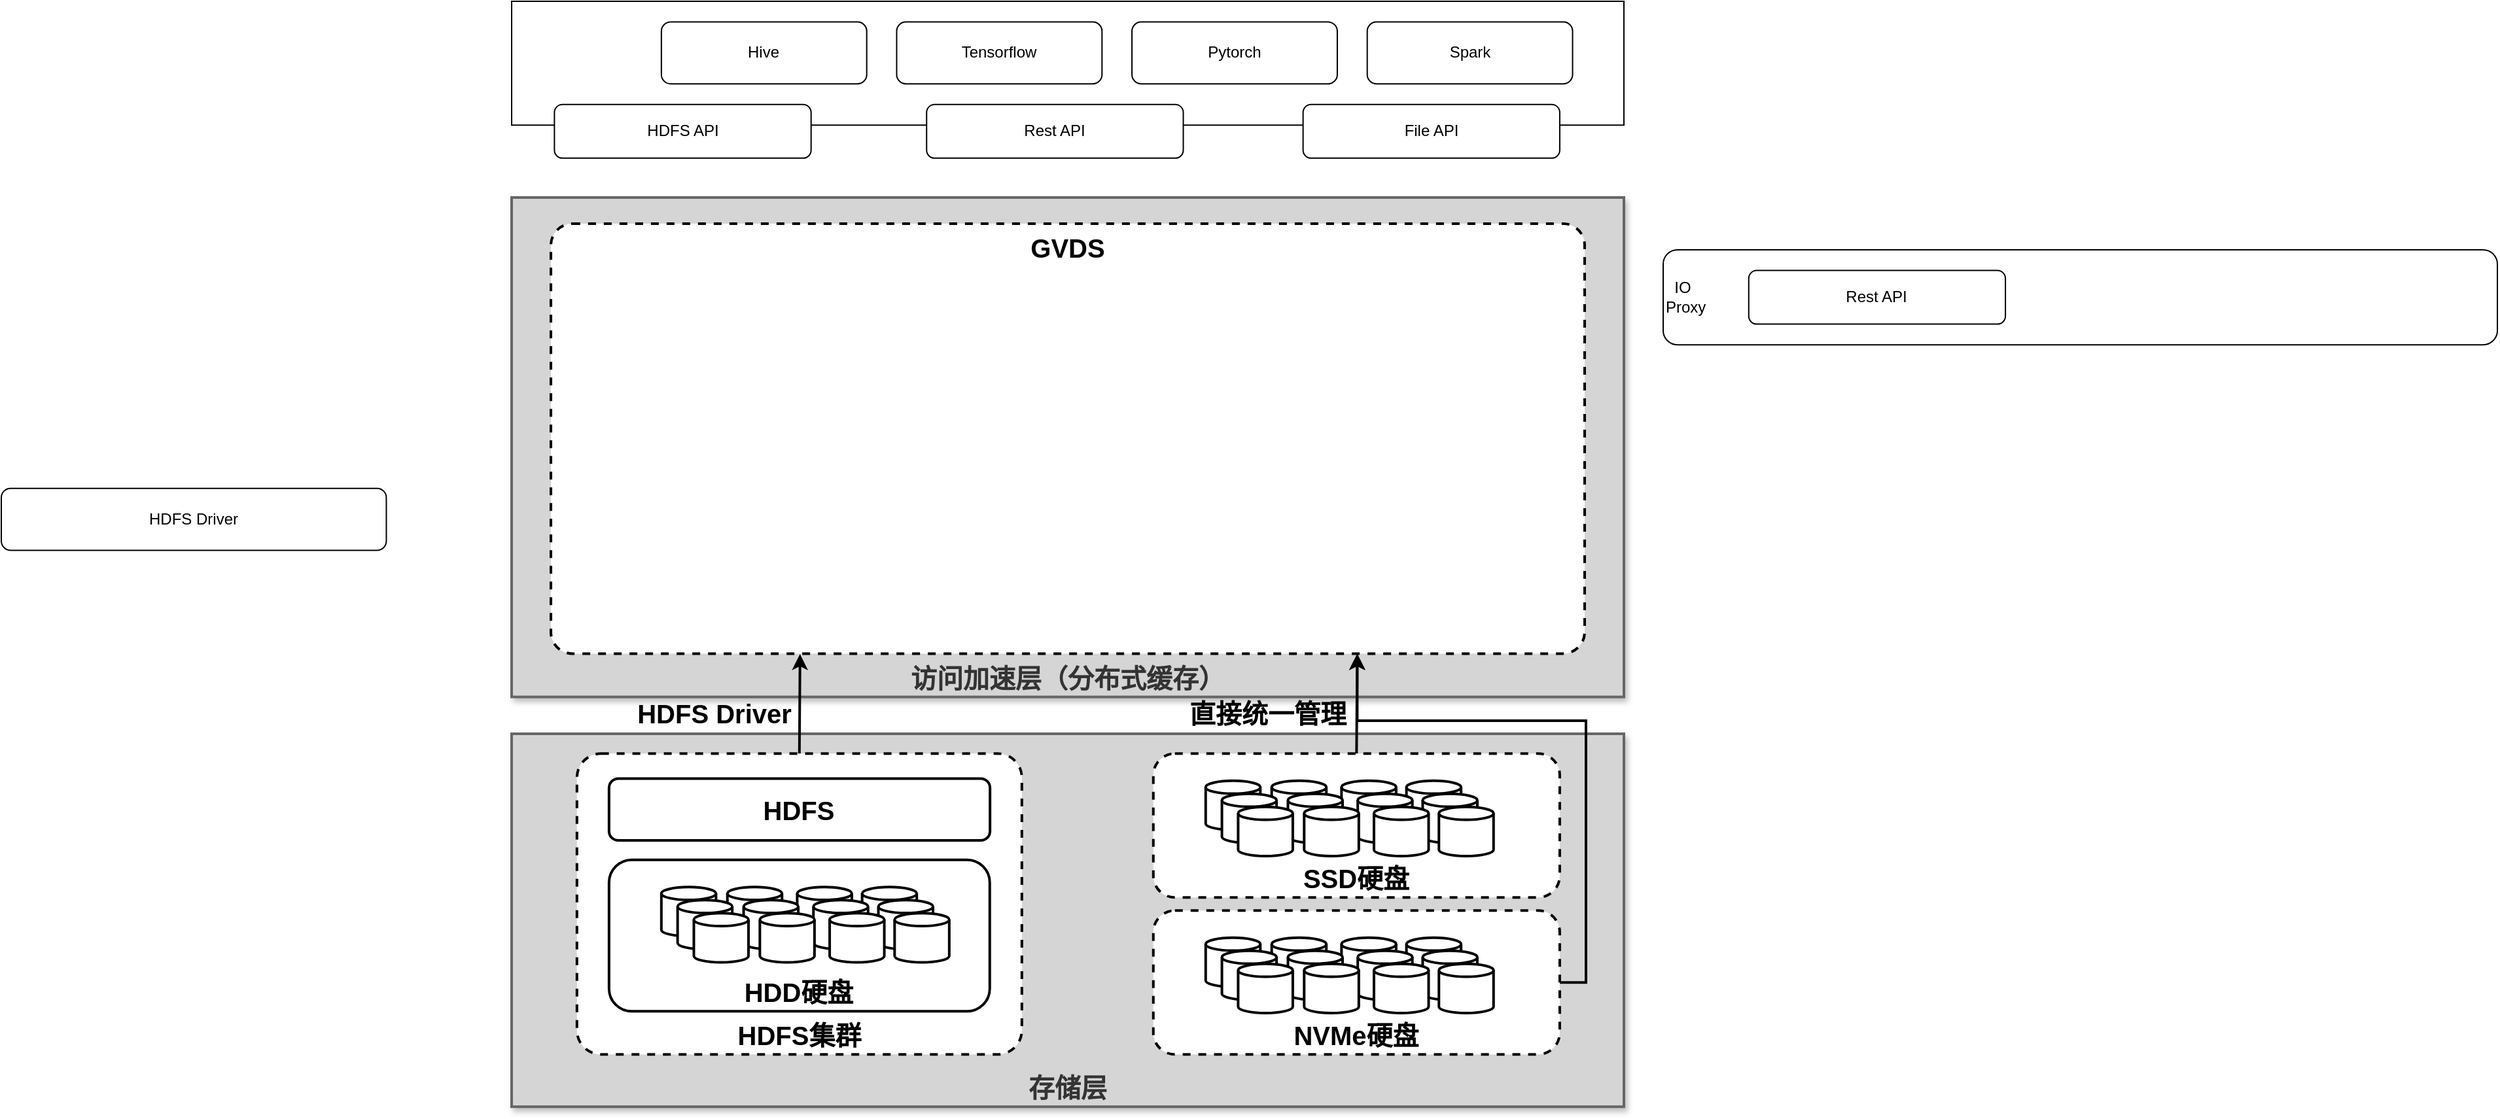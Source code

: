 <mxfile version="21.1.8" type="github">
  <diagram name="第 1 页" id="V5qyhKJIOjs26UayRM4P">
    <mxGraphModel dx="2224" dy="792" grid="1" gridSize="10" guides="1" tooltips="1" connect="1" arrows="1" fold="1" page="1" pageScale="1" pageWidth="827" pageHeight="1169" math="0" shadow="0">
      <root>
        <mxCell id="0" />
        <mxCell id="1" parent="0" />
        <mxCell id="jQg1hgdDC3ih42DCYJJK-1" value="接口层" style="rounded=0;whiteSpace=wrap;html=1;align=center;spacingLeft=-440;spacingRight=0;" parent="1" vertex="1">
          <mxGeometry x="160" y="40" width="850" height="94.667" as="geometry" />
        </mxCell>
        <mxCell id="jQg1hgdDC3ih42DCYJJK-3" value="访问加速层（分布式缓存）" style="rounded=0;whiteSpace=wrap;html=1;align=center;spacingLeft=0;spacingRight=0;fontStyle=1;fontSize=20;verticalAlign=bottom;strokeWidth=2;fillColor=#d5d5d5;strokeColor=#666666;fontColor=#333333;shadow=1;" parent="1" vertex="1">
          <mxGeometry x="160" y="189.999" width="850" height="381.822" as="geometry" />
        </mxCell>
        <mxCell id="jQg1hgdDC3ih42DCYJJK-2" value="HDFS API" style="rounded=1;whiteSpace=wrap;html=1;" parent="1" vertex="1">
          <mxGeometry x="192.692" y="118.889" width="196.154" height="41.022" as="geometry" />
        </mxCell>
        <mxCell id="jQg1hgdDC3ih42DCYJJK-4" value="Rest API" style="rounded=1;whiteSpace=wrap;html=1;" parent="1" vertex="1">
          <mxGeometry x="477.115" y="118.889" width="196.154" height="41.022" as="geometry" />
        </mxCell>
        <mxCell id="jQg1hgdDC3ih42DCYJJK-5" value="File API" style="rounded=1;whiteSpace=wrap;html=1;" parent="1" vertex="1">
          <mxGeometry x="764.808" y="118.889" width="196.154" height="41.022" as="geometry" />
        </mxCell>
        <mxCell id="jQg1hgdDC3ih42DCYJJK-6" value="Hive" style="rounded=1;whiteSpace=wrap;html=1;" parent="1" vertex="1">
          <mxGeometry x="274.423" y="55.778" width="156.923" height="47.333" as="geometry" />
        </mxCell>
        <mxCell id="jQg1hgdDC3ih42DCYJJK-7" value="Tensorflow" style="rounded=1;whiteSpace=wrap;html=1;" parent="1" vertex="1">
          <mxGeometry x="454.231" y="55.778" width="156.923" height="47.333" as="geometry" />
        </mxCell>
        <mxCell id="jQg1hgdDC3ih42DCYJJK-8" value="Pytorch" style="rounded=1;whiteSpace=wrap;html=1;" parent="1" vertex="1">
          <mxGeometry x="634.038" y="55.778" width="156.923" height="47.333" as="geometry" />
        </mxCell>
        <mxCell id="jQg1hgdDC3ih42DCYJJK-9" value="Spark" style="rounded=1;whiteSpace=wrap;html=1;" parent="1" vertex="1">
          <mxGeometry x="813.846" y="55.778" width="156.923" height="47.333" as="geometry" />
        </mxCell>
        <mxCell id="jQg1hgdDC3ih42DCYJJK-11" value="GVDS" style="rounded=1;whiteSpace=wrap;html=1;verticalAlign=top;arcSize=5;fontSize=20;fontStyle=1;strokeWidth=2;dashed=1;" parent="1" vertex="1">
          <mxGeometry x="190" y="210" width="790" height="328.69" as="geometry" />
        </mxCell>
        <mxCell id="jQg1hgdDC3ih42DCYJJK-12" value="存储层" style="rounded=0;whiteSpace=wrap;html=1;align=center;spacingLeft=0;spacingRight=0;strokeWidth=2;fontSize=20;verticalAlign=bottom;fontStyle=1;fillColor=#d5d5d5;fontColor=#333333;strokeColor=#666666;shadow=1;" parent="1" vertex="1">
          <mxGeometry x="160" y="600" width="850" height="285.11" as="geometry" />
        </mxCell>
        <mxCell id="jQg1hgdDC3ih42DCYJJK-43" value="HDFS Driver" style="rounded=1;whiteSpace=wrap;html=1;" parent="1" vertex="1">
          <mxGeometry x="-229.997" y="412.353" width="294.231" height="47.333" as="geometry" />
        </mxCell>
        <mxCell id="jQg1hgdDC3ih42DCYJJK-45" value="&amp;nbsp; IO&lt;br&gt;Proxy" style="rounded=1;whiteSpace=wrap;html=1;align=left;" parent="1" vertex="1">
          <mxGeometry x="1040.003" y="229.999" width="637.5" height="72.578" as="geometry" />
        </mxCell>
        <mxCell id="jQg1hgdDC3ih42DCYJJK-46" value="Rest API" style="rounded=1;whiteSpace=wrap;html=1;" parent="1" vertex="1">
          <mxGeometry x="1105.388" y="245.777" width="196.154" height="41.022" as="geometry" />
        </mxCell>
        <mxCell id="-At3PYuF0KrDZBZnmQ1B-49" style="rounded=0;orthogonalLoop=1;jettySize=auto;html=1;exitX=0.5;exitY=0;exitDx=0;exitDy=0;entryX=0.78;entryY=1.001;entryDx=0;entryDy=0;entryPerimeter=0;strokeWidth=2;" edge="1" parent="1" source="jQg1hgdDC3ih42DCYJJK-27" target="jQg1hgdDC3ih42DCYJJK-11">
          <mxGeometry relative="1" as="geometry" />
        </mxCell>
        <mxCell id="jQg1hgdDC3ih42DCYJJK-27" value="SSD硬盘" style="rounded=1;whiteSpace=wrap;html=1;dashed=1;fillColor=default;verticalAlign=bottom;align=center;strokeWidth=2;fontSize=20;fontStyle=1" parent="1" vertex="1">
          <mxGeometry x="650.38" y="615.11" width="310.58" height="110" as="geometry" />
        </mxCell>
        <mxCell id="-At3PYuF0KrDZBZnmQ1B-13" value="" style="group" vertex="1" connectable="0" parent="1">
          <mxGeometry x="690.38" y="635.9" width="220" height="57.61" as="geometry" />
        </mxCell>
        <mxCell id="jQg1hgdDC3ih42DCYJJK-37" value="" style="shape=cylinder3;whiteSpace=wrap;html=1;boundedLbl=1;backgroundOutline=1;size=4.924;strokeWidth=2;" parent="-At3PYuF0KrDZBZnmQ1B-13" vertex="1">
          <mxGeometry width="41.762" height="37.61" as="geometry" />
        </mxCell>
        <mxCell id="-At3PYuF0KrDZBZnmQ1B-2" value="" style="shape=cylinder3;whiteSpace=wrap;html=1;boundedLbl=1;backgroundOutline=1;size=4.924;strokeWidth=2;" vertex="1" parent="-At3PYuF0KrDZBZnmQ1B-13">
          <mxGeometry x="50.447" width="41.762" height="37.61" as="geometry" />
        </mxCell>
        <mxCell id="-At3PYuF0KrDZBZnmQ1B-3" value="" style="shape=cylinder3;whiteSpace=wrap;html=1;boundedLbl=1;backgroundOutline=1;size=4.924;strokeWidth=2;" vertex="1" parent="-At3PYuF0KrDZBZnmQ1B-13">
          <mxGeometry x="103.797" width="41.762" height="37.61" as="geometry" />
        </mxCell>
        <mxCell id="-At3PYuF0KrDZBZnmQ1B-4" value="" style="shape=cylinder3;whiteSpace=wrap;html=1;boundedLbl=1;backgroundOutline=1;size=4.924;strokeWidth=2;" vertex="1" parent="-At3PYuF0KrDZBZnmQ1B-13">
          <mxGeometry x="153.424" width="41.762" height="37.61" as="geometry" />
        </mxCell>
        <mxCell id="-At3PYuF0KrDZBZnmQ1B-5" value="" style="shape=cylinder3;whiteSpace=wrap;html=1;boundedLbl=1;backgroundOutline=1;size=4.924;strokeWidth=2;" vertex="1" parent="-At3PYuF0KrDZBZnmQ1B-13">
          <mxGeometry x="12.407" y="10.0" width="41.762" height="37.61" as="geometry" />
        </mxCell>
        <mxCell id="-At3PYuF0KrDZBZnmQ1B-6" value="" style="shape=cylinder3;whiteSpace=wrap;html=1;boundedLbl=1;backgroundOutline=1;size=4.924;strokeWidth=2;" vertex="1" parent="-At3PYuF0KrDZBZnmQ1B-13">
          <mxGeometry x="62.854" y="10.0" width="41.762" height="37.61" as="geometry" />
        </mxCell>
        <mxCell id="-At3PYuF0KrDZBZnmQ1B-7" value="" style="shape=cylinder3;whiteSpace=wrap;html=1;boundedLbl=1;backgroundOutline=1;size=4.924;strokeWidth=2;" vertex="1" parent="-At3PYuF0KrDZBZnmQ1B-13">
          <mxGeometry x="116.203" y="10.0" width="41.762" height="37.61" as="geometry" />
        </mxCell>
        <mxCell id="-At3PYuF0KrDZBZnmQ1B-8" value="" style="shape=cylinder3;whiteSpace=wrap;html=1;boundedLbl=1;backgroundOutline=1;size=4.924;strokeWidth=2;" vertex="1" parent="-At3PYuF0KrDZBZnmQ1B-13">
          <mxGeometry x="165.831" y="10.0" width="41.762" height="37.61" as="geometry" />
        </mxCell>
        <mxCell id="-At3PYuF0KrDZBZnmQ1B-9" value="" style="shape=cylinder3;whiteSpace=wrap;html=1;boundedLbl=1;backgroundOutline=1;size=4.924;strokeWidth=2;" vertex="1" parent="-At3PYuF0KrDZBZnmQ1B-13">
          <mxGeometry x="24.814" y="20.0" width="41.762" height="37.61" as="geometry" />
        </mxCell>
        <mxCell id="-At3PYuF0KrDZBZnmQ1B-10" value="" style="shape=cylinder3;whiteSpace=wrap;html=1;boundedLbl=1;backgroundOutline=1;size=4.924;strokeWidth=2;" vertex="1" parent="-At3PYuF0KrDZBZnmQ1B-13">
          <mxGeometry x="75.261" y="20.0" width="41.762" height="37.61" as="geometry" />
        </mxCell>
        <mxCell id="-At3PYuF0KrDZBZnmQ1B-11" value="" style="shape=cylinder3;whiteSpace=wrap;html=1;boundedLbl=1;backgroundOutline=1;size=4.924;strokeWidth=2;" vertex="1" parent="-At3PYuF0KrDZBZnmQ1B-13">
          <mxGeometry x="128.61" y="20.0" width="41.762" height="37.61" as="geometry" />
        </mxCell>
        <mxCell id="-At3PYuF0KrDZBZnmQ1B-12" value="" style="shape=cylinder3;whiteSpace=wrap;html=1;boundedLbl=1;backgroundOutline=1;size=4.924;strokeWidth=2;" vertex="1" parent="-At3PYuF0KrDZBZnmQ1B-13">
          <mxGeometry x="178.238" y="20.0" width="41.762" height="37.61" as="geometry" />
        </mxCell>
        <mxCell id="-At3PYuF0KrDZBZnmQ1B-50" style="edgeStyle=orthogonalEdgeStyle;rounded=0;orthogonalLoop=1;jettySize=auto;html=1;exitX=1;exitY=0.5;exitDx=0;exitDy=0;entryX=0.78;entryY=1;entryDx=0;entryDy=0;entryPerimeter=0;strokeWidth=2;" edge="1" parent="1" source="-At3PYuF0KrDZBZnmQ1B-32" target="jQg1hgdDC3ih42DCYJJK-11">
          <mxGeometry relative="1" as="geometry">
            <Array as="points">
              <mxPoint x="981" y="790" />
              <mxPoint x="981" y="590" />
              <mxPoint x="806" y="590" />
            </Array>
          </mxGeometry>
        </mxCell>
        <mxCell id="-At3PYuF0KrDZBZnmQ1B-32" value="NVMe硬盘" style="rounded=1;whiteSpace=wrap;html=1;dashed=1;fillColor=default;verticalAlign=bottom;align=center;strokeWidth=2;fontSize=20;fontStyle=1" vertex="1" parent="1">
          <mxGeometry x="650.38" y="735.11" width="310.58" height="110" as="geometry" />
        </mxCell>
        <mxCell id="-At3PYuF0KrDZBZnmQ1B-33" value="" style="group" vertex="1" connectable="0" parent="1">
          <mxGeometry x="690.38" y="755.9" width="220" height="57.61" as="geometry" />
        </mxCell>
        <mxCell id="-At3PYuF0KrDZBZnmQ1B-34" value="" style="shape=cylinder3;whiteSpace=wrap;html=1;boundedLbl=1;backgroundOutline=1;size=4.924;strokeWidth=2;" vertex="1" parent="-At3PYuF0KrDZBZnmQ1B-33">
          <mxGeometry width="41.762" height="37.61" as="geometry" />
        </mxCell>
        <mxCell id="-At3PYuF0KrDZBZnmQ1B-35" value="" style="shape=cylinder3;whiteSpace=wrap;html=1;boundedLbl=1;backgroundOutline=1;size=4.924;strokeWidth=2;" vertex="1" parent="-At3PYuF0KrDZBZnmQ1B-33">
          <mxGeometry x="50.447" width="41.762" height="37.61" as="geometry" />
        </mxCell>
        <mxCell id="-At3PYuF0KrDZBZnmQ1B-36" value="" style="shape=cylinder3;whiteSpace=wrap;html=1;boundedLbl=1;backgroundOutline=1;size=4.924;strokeWidth=2;" vertex="1" parent="-At3PYuF0KrDZBZnmQ1B-33">
          <mxGeometry x="103.797" width="41.762" height="37.61" as="geometry" />
        </mxCell>
        <mxCell id="-At3PYuF0KrDZBZnmQ1B-37" value="" style="shape=cylinder3;whiteSpace=wrap;html=1;boundedLbl=1;backgroundOutline=1;size=4.924;strokeWidth=2;" vertex="1" parent="-At3PYuF0KrDZBZnmQ1B-33">
          <mxGeometry x="153.424" width="41.762" height="37.61" as="geometry" />
        </mxCell>
        <mxCell id="-At3PYuF0KrDZBZnmQ1B-38" value="" style="shape=cylinder3;whiteSpace=wrap;html=1;boundedLbl=1;backgroundOutline=1;size=4.924;strokeWidth=2;" vertex="1" parent="-At3PYuF0KrDZBZnmQ1B-33">
          <mxGeometry x="12.407" y="10.0" width="41.762" height="37.61" as="geometry" />
        </mxCell>
        <mxCell id="-At3PYuF0KrDZBZnmQ1B-39" value="" style="shape=cylinder3;whiteSpace=wrap;html=1;boundedLbl=1;backgroundOutline=1;size=4.924;strokeWidth=2;" vertex="1" parent="-At3PYuF0KrDZBZnmQ1B-33">
          <mxGeometry x="62.854" y="10.0" width="41.762" height="37.61" as="geometry" />
        </mxCell>
        <mxCell id="-At3PYuF0KrDZBZnmQ1B-40" value="" style="shape=cylinder3;whiteSpace=wrap;html=1;boundedLbl=1;backgroundOutline=1;size=4.924;strokeWidth=2;" vertex="1" parent="-At3PYuF0KrDZBZnmQ1B-33">
          <mxGeometry x="116.203" y="10.0" width="41.762" height="37.61" as="geometry" />
        </mxCell>
        <mxCell id="-At3PYuF0KrDZBZnmQ1B-41" value="" style="shape=cylinder3;whiteSpace=wrap;html=1;boundedLbl=1;backgroundOutline=1;size=4.924;strokeWidth=2;" vertex="1" parent="-At3PYuF0KrDZBZnmQ1B-33">
          <mxGeometry x="165.831" y="10.0" width="41.762" height="37.61" as="geometry" />
        </mxCell>
        <mxCell id="-At3PYuF0KrDZBZnmQ1B-42" value="" style="shape=cylinder3;whiteSpace=wrap;html=1;boundedLbl=1;backgroundOutline=1;size=4.924;strokeWidth=2;" vertex="1" parent="-At3PYuF0KrDZBZnmQ1B-33">
          <mxGeometry x="24.814" y="20.0" width="41.762" height="37.61" as="geometry" />
        </mxCell>
        <mxCell id="-At3PYuF0KrDZBZnmQ1B-43" value="" style="shape=cylinder3;whiteSpace=wrap;html=1;boundedLbl=1;backgroundOutline=1;size=4.924;strokeWidth=2;" vertex="1" parent="-At3PYuF0KrDZBZnmQ1B-33">
          <mxGeometry x="75.261" y="20.0" width="41.762" height="37.61" as="geometry" />
        </mxCell>
        <mxCell id="-At3PYuF0KrDZBZnmQ1B-44" value="" style="shape=cylinder3;whiteSpace=wrap;html=1;boundedLbl=1;backgroundOutline=1;size=4.924;strokeWidth=2;" vertex="1" parent="-At3PYuF0KrDZBZnmQ1B-33">
          <mxGeometry x="128.61" y="20.0" width="41.762" height="37.61" as="geometry" />
        </mxCell>
        <mxCell id="-At3PYuF0KrDZBZnmQ1B-45" value="" style="shape=cylinder3;whiteSpace=wrap;html=1;boundedLbl=1;backgroundOutline=1;size=4.924;strokeWidth=2;" vertex="1" parent="-At3PYuF0KrDZBZnmQ1B-33">
          <mxGeometry x="178.238" y="20.0" width="41.762" height="37.61" as="geometry" />
        </mxCell>
        <mxCell id="-At3PYuF0KrDZBZnmQ1B-47" style="rounded=0;orthogonalLoop=1;jettySize=auto;html=1;exitX=0.5;exitY=0;exitDx=0;exitDy=0;entryX=0.241;entryY=1.001;entryDx=0;entryDy=0;entryPerimeter=0;strokeWidth=2;" edge="1" parent="1" source="-At3PYuF0KrDZBZnmQ1B-14" target="jQg1hgdDC3ih42DCYJJK-11">
          <mxGeometry relative="1" as="geometry" />
        </mxCell>
        <mxCell id="-At3PYuF0KrDZBZnmQ1B-14" value="HDFS集群" style="rounded=1;whiteSpace=wrap;html=1;dashed=1;fillColor=default;verticalAlign=bottom;align=center;strokeWidth=2;fontSize=20;fontStyle=1;arcSize=8;" vertex="1" parent="1">
          <mxGeometry x="209.9" y="615.11" width="340" height="230" as="geometry" />
        </mxCell>
        <mxCell id="jQg1hgdDC3ih42DCYJJK-35" value="HDFS" style="rounded=1;whiteSpace=wrap;html=1;fontSize=20;fontStyle=1;strokeWidth=2;" parent="1" vertex="1">
          <mxGeometry x="234.42" y="634.22" width="291.15" height="47.33" as="geometry" />
        </mxCell>
        <mxCell id="-At3PYuF0KrDZBZnmQ1B-15" value="HDD硬盘" style="rounded=1;whiteSpace=wrap;html=1;fillColor=default;verticalAlign=bottom;align=center;strokeWidth=2;fontSize=20;fontStyle=1" vertex="1" parent="1">
          <mxGeometry x="234.42" y="696.38" width="290.96" height="115.79" as="geometry" />
        </mxCell>
        <mxCell id="-At3PYuF0KrDZBZnmQ1B-16" value="" style="group" vertex="1" connectable="0" parent="1">
          <mxGeometry x="274.42" y="717.17" width="220" height="57.61" as="geometry" />
        </mxCell>
        <mxCell id="-At3PYuF0KrDZBZnmQ1B-17" value="" style="shape=cylinder3;whiteSpace=wrap;html=1;boundedLbl=1;backgroundOutline=1;size=4.924;strokeWidth=2;" vertex="1" parent="-At3PYuF0KrDZBZnmQ1B-16">
          <mxGeometry width="41.762" height="37.61" as="geometry" />
        </mxCell>
        <mxCell id="-At3PYuF0KrDZBZnmQ1B-18" value="" style="shape=cylinder3;whiteSpace=wrap;html=1;boundedLbl=1;backgroundOutline=1;size=4.924;strokeWidth=2;" vertex="1" parent="-At3PYuF0KrDZBZnmQ1B-16">
          <mxGeometry x="50.447" width="41.762" height="37.61" as="geometry" />
        </mxCell>
        <mxCell id="-At3PYuF0KrDZBZnmQ1B-19" value="" style="shape=cylinder3;whiteSpace=wrap;html=1;boundedLbl=1;backgroundOutline=1;size=4.924;strokeWidth=2;" vertex="1" parent="-At3PYuF0KrDZBZnmQ1B-16">
          <mxGeometry x="103.797" width="41.762" height="37.61" as="geometry" />
        </mxCell>
        <mxCell id="-At3PYuF0KrDZBZnmQ1B-20" value="" style="shape=cylinder3;whiteSpace=wrap;html=1;boundedLbl=1;backgroundOutline=1;size=4.924;strokeWidth=2;" vertex="1" parent="-At3PYuF0KrDZBZnmQ1B-16">
          <mxGeometry x="153.424" width="41.762" height="37.61" as="geometry" />
        </mxCell>
        <mxCell id="-At3PYuF0KrDZBZnmQ1B-21" value="" style="shape=cylinder3;whiteSpace=wrap;html=1;boundedLbl=1;backgroundOutline=1;size=4.924;strokeWidth=2;" vertex="1" parent="-At3PYuF0KrDZBZnmQ1B-16">
          <mxGeometry x="12.407" y="10.0" width="41.762" height="37.61" as="geometry" />
        </mxCell>
        <mxCell id="-At3PYuF0KrDZBZnmQ1B-22" value="" style="shape=cylinder3;whiteSpace=wrap;html=1;boundedLbl=1;backgroundOutline=1;size=4.924;strokeWidth=2;" vertex="1" parent="-At3PYuF0KrDZBZnmQ1B-16">
          <mxGeometry x="62.854" y="10.0" width="41.762" height="37.61" as="geometry" />
        </mxCell>
        <mxCell id="-At3PYuF0KrDZBZnmQ1B-23" value="" style="shape=cylinder3;whiteSpace=wrap;html=1;boundedLbl=1;backgroundOutline=1;size=4.924;strokeWidth=2;" vertex="1" parent="-At3PYuF0KrDZBZnmQ1B-16">
          <mxGeometry x="116.203" y="10.0" width="41.762" height="37.61" as="geometry" />
        </mxCell>
        <mxCell id="-At3PYuF0KrDZBZnmQ1B-24" value="" style="shape=cylinder3;whiteSpace=wrap;html=1;boundedLbl=1;backgroundOutline=1;size=4.924;strokeWidth=2;" vertex="1" parent="-At3PYuF0KrDZBZnmQ1B-16">
          <mxGeometry x="165.831" y="10.0" width="41.762" height="37.61" as="geometry" />
        </mxCell>
        <mxCell id="-At3PYuF0KrDZBZnmQ1B-25" value="" style="shape=cylinder3;whiteSpace=wrap;html=1;boundedLbl=1;backgroundOutline=1;size=4.924;strokeWidth=2;" vertex="1" parent="-At3PYuF0KrDZBZnmQ1B-16">
          <mxGeometry x="24.814" y="20.0" width="41.762" height="37.61" as="geometry" />
        </mxCell>
        <mxCell id="-At3PYuF0KrDZBZnmQ1B-26" value="" style="shape=cylinder3;whiteSpace=wrap;html=1;boundedLbl=1;backgroundOutline=1;size=4.924;strokeWidth=2;" vertex="1" parent="-At3PYuF0KrDZBZnmQ1B-16">
          <mxGeometry x="75.261" y="20.0" width="41.762" height="37.61" as="geometry" />
        </mxCell>
        <mxCell id="-At3PYuF0KrDZBZnmQ1B-27" value="" style="shape=cylinder3;whiteSpace=wrap;html=1;boundedLbl=1;backgroundOutline=1;size=4.924;strokeWidth=2;" vertex="1" parent="-At3PYuF0KrDZBZnmQ1B-16">
          <mxGeometry x="128.61" y="20.0" width="41.762" height="37.61" as="geometry" />
        </mxCell>
        <mxCell id="-At3PYuF0KrDZBZnmQ1B-28" value="" style="shape=cylinder3;whiteSpace=wrap;html=1;boundedLbl=1;backgroundOutline=1;size=4.924;strokeWidth=2;" vertex="1" parent="-At3PYuF0KrDZBZnmQ1B-16">
          <mxGeometry x="178.238" y="20.0" width="41.762" height="37.61" as="geometry" />
        </mxCell>
        <mxCell id="-At3PYuF0KrDZBZnmQ1B-48" value="HDFS Driver" style="text;html=1;strokeColor=none;fillColor=none;align=center;verticalAlign=middle;whiteSpace=wrap;rounded=0;fontSize=20;fontStyle=1" vertex="1" parent="1">
          <mxGeometry x="250" y="569" width="130" height="30" as="geometry" />
        </mxCell>
        <mxCell id="-At3PYuF0KrDZBZnmQ1B-51" value="直接统一管理" style="text;html=1;strokeColor=none;fillColor=none;align=center;verticalAlign=middle;whiteSpace=wrap;rounded=0;fontSize=20;fontStyle=1" vertex="1" parent="1">
          <mxGeometry x="673.27" y="569" width="130" height="30" as="geometry" />
        </mxCell>
      </root>
    </mxGraphModel>
  </diagram>
</mxfile>
